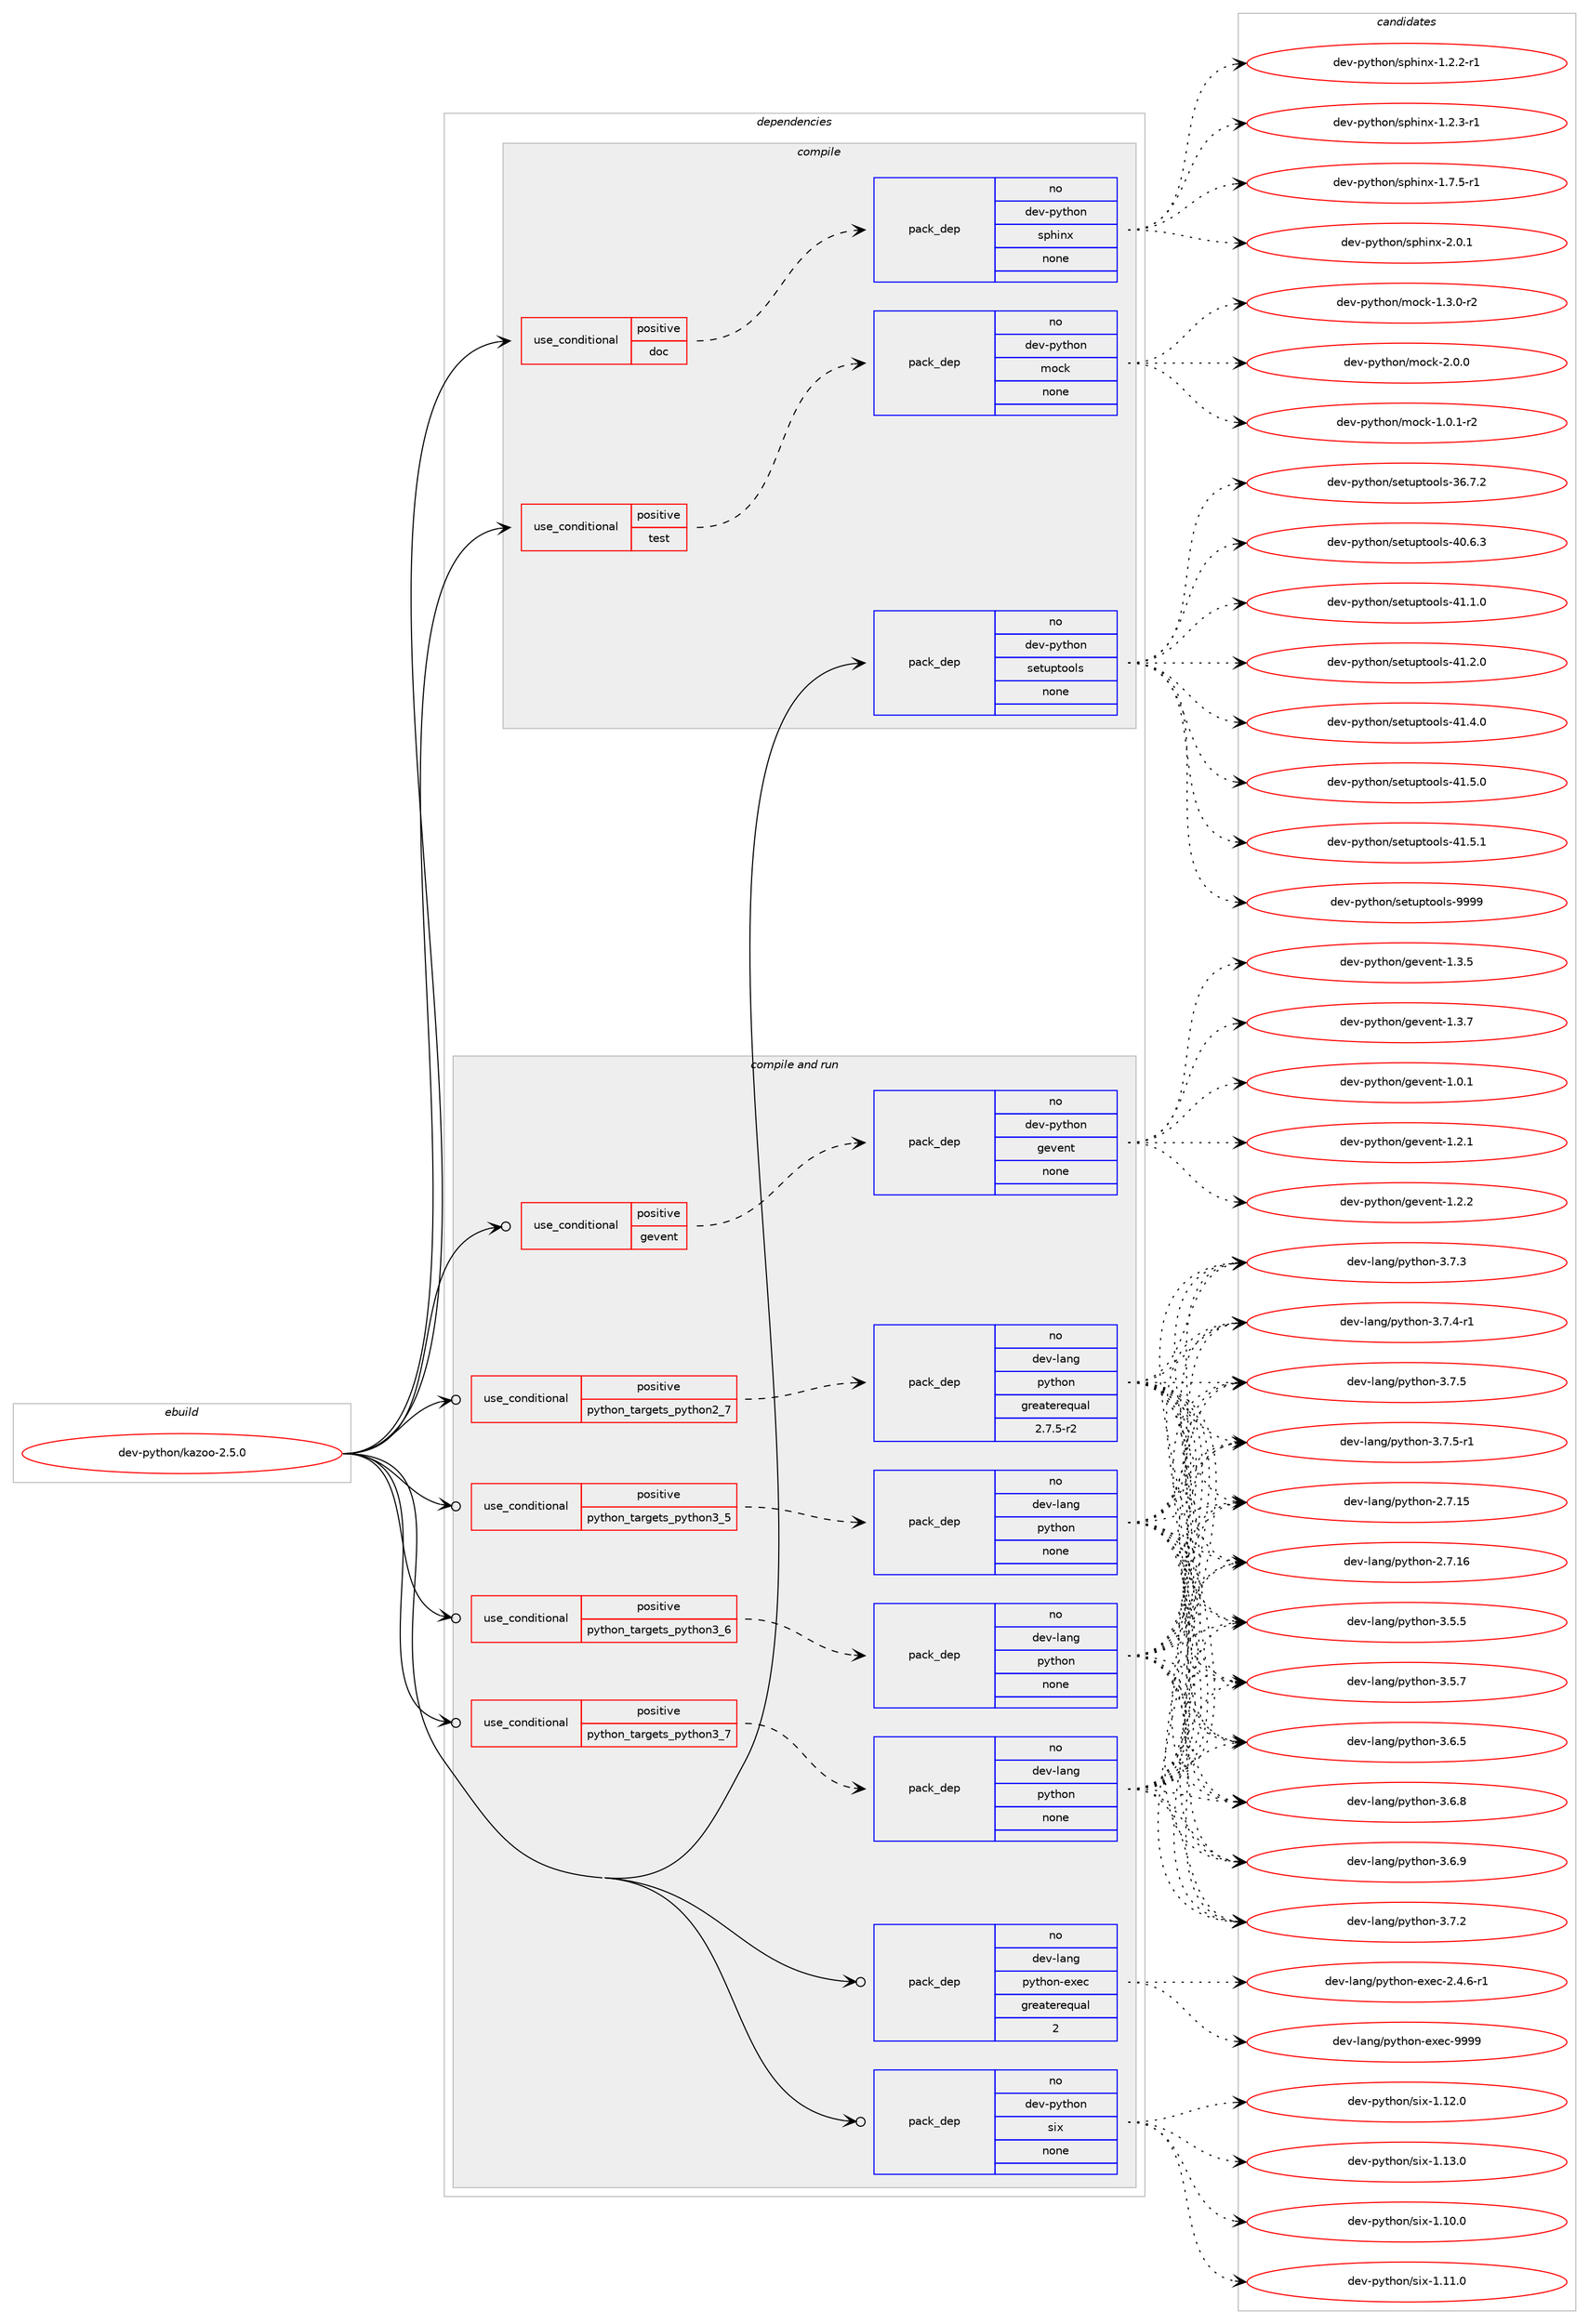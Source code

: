 digraph prolog {

# *************
# Graph options
# *************

newrank=true;
concentrate=true;
compound=true;
graph [rankdir=LR,fontname=Helvetica,fontsize=10,ranksep=1.5];#, ranksep=2.5, nodesep=0.2];
edge  [arrowhead=vee];
node  [fontname=Helvetica,fontsize=10];

# **********
# The ebuild
# **********

subgraph cluster_leftcol {
color=gray;
rank=same;
label=<<i>ebuild</i>>;
id [label="dev-python/kazoo-2.5.0", color=red, width=4, href="../dev-python/kazoo-2.5.0.svg"];
}

# ****************
# The dependencies
# ****************

subgraph cluster_midcol {
color=gray;
label=<<i>dependencies</i>>;
subgraph cluster_compile {
fillcolor="#eeeeee";
style=filled;
label=<<i>compile</i>>;
subgraph cond141713 {
dependency612048 [label=<<TABLE BORDER="0" CELLBORDER="1" CELLSPACING="0" CELLPADDING="4"><TR><TD ROWSPAN="3" CELLPADDING="10">use_conditional</TD></TR><TR><TD>positive</TD></TR><TR><TD>doc</TD></TR></TABLE>>, shape=none, color=red];
subgraph pack458532 {
dependency612049 [label=<<TABLE BORDER="0" CELLBORDER="1" CELLSPACING="0" CELLPADDING="4" WIDTH="220"><TR><TD ROWSPAN="6" CELLPADDING="30">pack_dep</TD></TR><TR><TD WIDTH="110">no</TD></TR><TR><TD>dev-python</TD></TR><TR><TD>sphinx</TD></TR><TR><TD>none</TD></TR><TR><TD></TD></TR></TABLE>>, shape=none, color=blue];
}
dependency612048:e -> dependency612049:w [weight=20,style="dashed",arrowhead="vee"];
}
id:e -> dependency612048:w [weight=20,style="solid",arrowhead="vee"];
subgraph cond141714 {
dependency612050 [label=<<TABLE BORDER="0" CELLBORDER="1" CELLSPACING="0" CELLPADDING="4"><TR><TD ROWSPAN="3" CELLPADDING="10">use_conditional</TD></TR><TR><TD>positive</TD></TR><TR><TD>test</TD></TR></TABLE>>, shape=none, color=red];
subgraph pack458533 {
dependency612051 [label=<<TABLE BORDER="0" CELLBORDER="1" CELLSPACING="0" CELLPADDING="4" WIDTH="220"><TR><TD ROWSPAN="6" CELLPADDING="30">pack_dep</TD></TR><TR><TD WIDTH="110">no</TD></TR><TR><TD>dev-python</TD></TR><TR><TD>mock</TD></TR><TR><TD>none</TD></TR><TR><TD></TD></TR></TABLE>>, shape=none, color=blue];
}
dependency612050:e -> dependency612051:w [weight=20,style="dashed",arrowhead="vee"];
}
id:e -> dependency612050:w [weight=20,style="solid",arrowhead="vee"];
subgraph pack458534 {
dependency612052 [label=<<TABLE BORDER="0" CELLBORDER="1" CELLSPACING="0" CELLPADDING="4" WIDTH="220"><TR><TD ROWSPAN="6" CELLPADDING="30">pack_dep</TD></TR><TR><TD WIDTH="110">no</TD></TR><TR><TD>dev-python</TD></TR><TR><TD>setuptools</TD></TR><TR><TD>none</TD></TR><TR><TD></TD></TR></TABLE>>, shape=none, color=blue];
}
id:e -> dependency612052:w [weight=20,style="solid",arrowhead="vee"];
}
subgraph cluster_compileandrun {
fillcolor="#eeeeee";
style=filled;
label=<<i>compile and run</i>>;
subgraph cond141715 {
dependency612053 [label=<<TABLE BORDER="0" CELLBORDER="1" CELLSPACING="0" CELLPADDING="4"><TR><TD ROWSPAN="3" CELLPADDING="10">use_conditional</TD></TR><TR><TD>positive</TD></TR><TR><TD>gevent</TD></TR></TABLE>>, shape=none, color=red];
subgraph pack458535 {
dependency612054 [label=<<TABLE BORDER="0" CELLBORDER="1" CELLSPACING="0" CELLPADDING="4" WIDTH="220"><TR><TD ROWSPAN="6" CELLPADDING="30">pack_dep</TD></TR><TR><TD WIDTH="110">no</TD></TR><TR><TD>dev-python</TD></TR><TR><TD>gevent</TD></TR><TR><TD>none</TD></TR><TR><TD></TD></TR></TABLE>>, shape=none, color=blue];
}
dependency612053:e -> dependency612054:w [weight=20,style="dashed",arrowhead="vee"];
}
id:e -> dependency612053:w [weight=20,style="solid",arrowhead="odotvee"];
subgraph cond141716 {
dependency612055 [label=<<TABLE BORDER="0" CELLBORDER="1" CELLSPACING="0" CELLPADDING="4"><TR><TD ROWSPAN="3" CELLPADDING="10">use_conditional</TD></TR><TR><TD>positive</TD></TR><TR><TD>python_targets_python2_7</TD></TR></TABLE>>, shape=none, color=red];
subgraph pack458536 {
dependency612056 [label=<<TABLE BORDER="0" CELLBORDER="1" CELLSPACING="0" CELLPADDING="4" WIDTH="220"><TR><TD ROWSPAN="6" CELLPADDING="30">pack_dep</TD></TR><TR><TD WIDTH="110">no</TD></TR><TR><TD>dev-lang</TD></TR><TR><TD>python</TD></TR><TR><TD>greaterequal</TD></TR><TR><TD>2.7.5-r2</TD></TR></TABLE>>, shape=none, color=blue];
}
dependency612055:e -> dependency612056:w [weight=20,style="dashed",arrowhead="vee"];
}
id:e -> dependency612055:w [weight=20,style="solid",arrowhead="odotvee"];
subgraph cond141717 {
dependency612057 [label=<<TABLE BORDER="0" CELLBORDER="1" CELLSPACING="0" CELLPADDING="4"><TR><TD ROWSPAN="3" CELLPADDING="10">use_conditional</TD></TR><TR><TD>positive</TD></TR><TR><TD>python_targets_python3_5</TD></TR></TABLE>>, shape=none, color=red];
subgraph pack458537 {
dependency612058 [label=<<TABLE BORDER="0" CELLBORDER="1" CELLSPACING="0" CELLPADDING="4" WIDTH="220"><TR><TD ROWSPAN="6" CELLPADDING="30">pack_dep</TD></TR><TR><TD WIDTH="110">no</TD></TR><TR><TD>dev-lang</TD></TR><TR><TD>python</TD></TR><TR><TD>none</TD></TR><TR><TD></TD></TR></TABLE>>, shape=none, color=blue];
}
dependency612057:e -> dependency612058:w [weight=20,style="dashed",arrowhead="vee"];
}
id:e -> dependency612057:w [weight=20,style="solid",arrowhead="odotvee"];
subgraph cond141718 {
dependency612059 [label=<<TABLE BORDER="0" CELLBORDER="1" CELLSPACING="0" CELLPADDING="4"><TR><TD ROWSPAN="3" CELLPADDING="10">use_conditional</TD></TR><TR><TD>positive</TD></TR><TR><TD>python_targets_python3_6</TD></TR></TABLE>>, shape=none, color=red];
subgraph pack458538 {
dependency612060 [label=<<TABLE BORDER="0" CELLBORDER="1" CELLSPACING="0" CELLPADDING="4" WIDTH="220"><TR><TD ROWSPAN="6" CELLPADDING="30">pack_dep</TD></TR><TR><TD WIDTH="110">no</TD></TR><TR><TD>dev-lang</TD></TR><TR><TD>python</TD></TR><TR><TD>none</TD></TR><TR><TD></TD></TR></TABLE>>, shape=none, color=blue];
}
dependency612059:e -> dependency612060:w [weight=20,style="dashed",arrowhead="vee"];
}
id:e -> dependency612059:w [weight=20,style="solid",arrowhead="odotvee"];
subgraph cond141719 {
dependency612061 [label=<<TABLE BORDER="0" CELLBORDER="1" CELLSPACING="0" CELLPADDING="4"><TR><TD ROWSPAN="3" CELLPADDING="10">use_conditional</TD></TR><TR><TD>positive</TD></TR><TR><TD>python_targets_python3_7</TD></TR></TABLE>>, shape=none, color=red];
subgraph pack458539 {
dependency612062 [label=<<TABLE BORDER="0" CELLBORDER="1" CELLSPACING="0" CELLPADDING="4" WIDTH="220"><TR><TD ROWSPAN="6" CELLPADDING="30">pack_dep</TD></TR><TR><TD WIDTH="110">no</TD></TR><TR><TD>dev-lang</TD></TR><TR><TD>python</TD></TR><TR><TD>none</TD></TR><TR><TD></TD></TR></TABLE>>, shape=none, color=blue];
}
dependency612061:e -> dependency612062:w [weight=20,style="dashed",arrowhead="vee"];
}
id:e -> dependency612061:w [weight=20,style="solid",arrowhead="odotvee"];
subgraph pack458540 {
dependency612063 [label=<<TABLE BORDER="0" CELLBORDER="1" CELLSPACING="0" CELLPADDING="4" WIDTH="220"><TR><TD ROWSPAN="6" CELLPADDING="30">pack_dep</TD></TR><TR><TD WIDTH="110">no</TD></TR><TR><TD>dev-lang</TD></TR><TR><TD>python-exec</TD></TR><TR><TD>greaterequal</TD></TR><TR><TD>2</TD></TR></TABLE>>, shape=none, color=blue];
}
id:e -> dependency612063:w [weight=20,style="solid",arrowhead="odotvee"];
subgraph pack458541 {
dependency612064 [label=<<TABLE BORDER="0" CELLBORDER="1" CELLSPACING="0" CELLPADDING="4" WIDTH="220"><TR><TD ROWSPAN="6" CELLPADDING="30">pack_dep</TD></TR><TR><TD WIDTH="110">no</TD></TR><TR><TD>dev-python</TD></TR><TR><TD>six</TD></TR><TR><TD>none</TD></TR><TR><TD></TD></TR></TABLE>>, shape=none, color=blue];
}
id:e -> dependency612064:w [weight=20,style="solid",arrowhead="odotvee"];
}
subgraph cluster_run {
fillcolor="#eeeeee";
style=filled;
label=<<i>run</i>>;
}
}

# **************
# The candidates
# **************

subgraph cluster_choices {
rank=same;
color=gray;
label=<<i>candidates</i>>;

subgraph choice458532 {
color=black;
nodesep=1;
choice10010111845112121116104111110471151121041051101204549465046504511449 [label="dev-python/sphinx-1.2.2-r1", color=red, width=4,href="../dev-python/sphinx-1.2.2-r1.svg"];
choice10010111845112121116104111110471151121041051101204549465046514511449 [label="dev-python/sphinx-1.2.3-r1", color=red, width=4,href="../dev-python/sphinx-1.2.3-r1.svg"];
choice10010111845112121116104111110471151121041051101204549465546534511449 [label="dev-python/sphinx-1.7.5-r1", color=red, width=4,href="../dev-python/sphinx-1.7.5-r1.svg"];
choice1001011184511212111610411111047115112104105110120455046484649 [label="dev-python/sphinx-2.0.1", color=red, width=4,href="../dev-python/sphinx-2.0.1.svg"];
dependency612049:e -> choice10010111845112121116104111110471151121041051101204549465046504511449:w [style=dotted,weight="100"];
dependency612049:e -> choice10010111845112121116104111110471151121041051101204549465046514511449:w [style=dotted,weight="100"];
dependency612049:e -> choice10010111845112121116104111110471151121041051101204549465546534511449:w [style=dotted,weight="100"];
dependency612049:e -> choice1001011184511212111610411111047115112104105110120455046484649:w [style=dotted,weight="100"];
}
subgraph choice458533 {
color=black;
nodesep=1;
choice1001011184511212111610411111047109111991074549464846494511450 [label="dev-python/mock-1.0.1-r2", color=red, width=4,href="../dev-python/mock-1.0.1-r2.svg"];
choice1001011184511212111610411111047109111991074549465146484511450 [label="dev-python/mock-1.3.0-r2", color=red, width=4,href="../dev-python/mock-1.3.0-r2.svg"];
choice100101118451121211161041111104710911199107455046484648 [label="dev-python/mock-2.0.0", color=red, width=4,href="../dev-python/mock-2.0.0.svg"];
dependency612051:e -> choice1001011184511212111610411111047109111991074549464846494511450:w [style=dotted,weight="100"];
dependency612051:e -> choice1001011184511212111610411111047109111991074549465146484511450:w [style=dotted,weight="100"];
dependency612051:e -> choice100101118451121211161041111104710911199107455046484648:w [style=dotted,weight="100"];
}
subgraph choice458534 {
color=black;
nodesep=1;
choice100101118451121211161041111104711510111611711211611111110811545515446554650 [label="dev-python/setuptools-36.7.2", color=red, width=4,href="../dev-python/setuptools-36.7.2.svg"];
choice100101118451121211161041111104711510111611711211611111110811545524846544651 [label="dev-python/setuptools-40.6.3", color=red, width=4,href="../dev-python/setuptools-40.6.3.svg"];
choice100101118451121211161041111104711510111611711211611111110811545524946494648 [label="dev-python/setuptools-41.1.0", color=red, width=4,href="../dev-python/setuptools-41.1.0.svg"];
choice100101118451121211161041111104711510111611711211611111110811545524946504648 [label="dev-python/setuptools-41.2.0", color=red, width=4,href="../dev-python/setuptools-41.2.0.svg"];
choice100101118451121211161041111104711510111611711211611111110811545524946524648 [label="dev-python/setuptools-41.4.0", color=red, width=4,href="../dev-python/setuptools-41.4.0.svg"];
choice100101118451121211161041111104711510111611711211611111110811545524946534648 [label="dev-python/setuptools-41.5.0", color=red, width=4,href="../dev-python/setuptools-41.5.0.svg"];
choice100101118451121211161041111104711510111611711211611111110811545524946534649 [label="dev-python/setuptools-41.5.1", color=red, width=4,href="../dev-python/setuptools-41.5.1.svg"];
choice10010111845112121116104111110471151011161171121161111111081154557575757 [label="dev-python/setuptools-9999", color=red, width=4,href="../dev-python/setuptools-9999.svg"];
dependency612052:e -> choice100101118451121211161041111104711510111611711211611111110811545515446554650:w [style=dotted,weight="100"];
dependency612052:e -> choice100101118451121211161041111104711510111611711211611111110811545524846544651:w [style=dotted,weight="100"];
dependency612052:e -> choice100101118451121211161041111104711510111611711211611111110811545524946494648:w [style=dotted,weight="100"];
dependency612052:e -> choice100101118451121211161041111104711510111611711211611111110811545524946504648:w [style=dotted,weight="100"];
dependency612052:e -> choice100101118451121211161041111104711510111611711211611111110811545524946524648:w [style=dotted,weight="100"];
dependency612052:e -> choice100101118451121211161041111104711510111611711211611111110811545524946534648:w [style=dotted,weight="100"];
dependency612052:e -> choice100101118451121211161041111104711510111611711211611111110811545524946534649:w [style=dotted,weight="100"];
dependency612052:e -> choice10010111845112121116104111110471151011161171121161111111081154557575757:w [style=dotted,weight="100"];
}
subgraph choice458535 {
color=black;
nodesep=1;
choice1001011184511212111610411111047103101118101110116454946484649 [label="dev-python/gevent-1.0.1", color=red, width=4,href="../dev-python/gevent-1.0.1.svg"];
choice1001011184511212111610411111047103101118101110116454946504649 [label="dev-python/gevent-1.2.1", color=red, width=4,href="../dev-python/gevent-1.2.1.svg"];
choice1001011184511212111610411111047103101118101110116454946504650 [label="dev-python/gevent-1.2.2", color=red, width=4,href="../dev-python/gevent-1.2.2.svg"];
choice1001011184511212111610411111047103101118101110116454946514653 [label="dev-python/gevent-1.3.5", color=red, width=4,href="../dev-python/gevent-1.3.5.svg"];
choice1001011184511212111610411111047103101118101110116454946514655 [label="dev-python/gevent-1.3.7", color=red, width=4,href="../dev-python/gevent-1.3.7.svg"];
dependency612054:e -> choice1001011184511212111610411111047103101118101110116454946484649:w [style=dotted,weight="100"];
dependency612054:e -> choice1001011184511212111610411111047103101118101110116454946504649:w [style=dotted,weight="100"];
dependency612054:e -> choice1001011184511212111610411111047103101118101110116454946504650:w [style=dotted,weight="100"];
dependency612054:e -> choice1001011184511212111610411111047103101118101110116454946514653:w [style=dotted,weight="100"];
dependency612054:e -> choice1001011184511212111610411111047103101118101110116454946514655:w [style=dotted,weight="100"];
}
subgraph choice458536 {
color=black;
nodesep=1;
choice10010111845108971101034711212111610411111045504655464953 [label="dev-lang/python-2.7.15", color=red, width=4,href="../dev-lang/python-2.7.15.svg"];
choice10010111845108971101034711212111610411111045504655464954 [label="dev-lang/python-2.7.16", color=red, width=4,href="../dev-lang/python-2.7.16.svg"];
choice100101118451089711010347112121116104111110455146534653 [label="dev-lang/python-3.5.5", color=red, width=4,href="../dev-lang/python-3.5.5.svg"];
choice100101118451089711010347112121116104111110455146534655 [label="dev-lang/python-3.5.7", color=red, width=4,href="../dev-lang/python-3.5.7.svg"];
choice100101118451089711010347112121116104111110455146544653 [label="dev-lang/python-3.6.5", color=red, width=4,href="../dev-lang/python-3.6.5.svg"];
choice100101118451089711010347112121116104111110455146544656 [label="dev-lang/python-3.6.8", color=red, width=4,href="../dev-lang/python-3.6.8.svg"];
choice100101118451089711010347112121116104111110455146544657 [label="dev-lang/python-3.6.9", color=red, width=4,href="../dev-lang/python-3.6.9.svg"];
choice100101118451089711010347112121116104111110455146554650 [label="dev-lang/python-3.7.2", color=red, width=4,href="../dev-lang/python-3.7.2.svg"];
choice100101118451089711010347112121116104111110455146554651 [label="dev-lang/python-3.7.3", color=red, width=4,href="../dev-lang/python-3.7.3.svg"];
choice1001011184510897110103471121211161041111104551465546524511449 [label="dev-lang/python-3.7.4-r1", color=red, width=4,href="../dev-lang/python-3.7.4-r1.svg"];
choice100101118451089711010347112121116104111110455146554653 [label="dev-lang/python-3.7.5", color=red, width=4,href="../dev-lang/python-3.7.5.svg"];
choice1001011184510897110103471121211161041111104551465546534511449 [label="dev-lang/python-3.7.5-r1", color=red, width=4,href="../dev-lang/python-3.7.5-r1.svg"];
dependency612056:e -> choice10010111845108971101034711212111610411111045504655464953:w [style=dotted,weight="100"];
dependency612056:e -> choice10010111845108971101034711212111610411111045504655464954:w [style=dotted,weight="100"];
dependency612056:e -> choice100101118451089711010347112121116104111110455146534653:w [style=dotted,weight="100"];
dependency612056:e -> choice100101118451089711010347112121116104111110455146534655:w [style=dotted,weight="100"];
dependency612056:e -> choice100101118451089711010347112121116104111110455146544653:w [style=dotted,weight="100"];
dependency612056:e -> choice100101118451089711010347112121116104111110455146544656:w [style=dotted,weight="100"];
dependency612056:e -> choice100101118451089711010347112121116104111110455146544657:w [style=dotted,weight="100"];
dependency612056:e -> choice100101118451089711010347112121116104111110455146554650:w [style=dotted,weight="100"];
dependency612056:e -> choice100101118451089711010347112121116104111110455146554651:w [style=dotted,weight="100"];
dependency612056:e -> choice1001011184510897110103471121211161041111104551465546524511449:w [style=dotted,weight="100"];
dependency612056:e -> choice100101118451089711010347112121116104111110455146554653:w [style=dotted,weight="100"];
dependency612056:e -> choice1001011184510897110103471121211161041111104551465546534511449:w [style=dotted,weight="100"];
}
subgraph choice458537 {
color=black;
nodesep=1;
choice10010111845108971101034711212111610411111045504655464953 [label="dev-lang/python-2.7.15", color=red, width=4,href="../dev-lang/python-2.7.15.svg"];
choice10010111845108971101034711212111610411111045504655464954 [label="dev-lang/python-2.7.16", color=red, width=4,href="../dev-lang/python-2.7.16.svg"];
choice100101118451089711010347112121116104111110455146534653 [label="dev-lang/python-3.5.5", color=red, width=4,href="../dev-lang/python-3.5.5.svg"];
choice100101118451089711010347112121116104111110455146534655 [label="dev-lang/python-3.5.7", color=red, width=4,href="../dev-lang/python-3.5.7.svg"];
choice100101118451089711010347112121116104111110455146544653 [label="dev-lang/python-3.6.5", color=red, width=4,href="../dev-lang/python-3.6.5.svg"];
choice100101118451089711010347112121116104111110455146544656 [label="dev-lang/python-3.6.8", color=red, width=4,href="../dev-lang/python-3.6.8.svg"];
choice100101118451089711010347112121116104111110455146544657 [label="dev-lang/python-3.6.9", color=red, width=4,href="../dev-lang/python-3.6.9.svg"];
choice100101118451089711010347112121116104111110455146554650 [label="dev-lang/python-3.7.2", color=red, width=4,href="../dev-lang/python-3.7.2.svg"];
choice100101118451089711010347112121116104111110455146554651 [label="dev-lang/python-3.7.3", color=red, width=4,href="../dev-lang/python-3.7.3.svg"];
choice1001011184510897110103471121211161041111104551465546524511449 [label="dev-lang/python-3.7.4-r1", color=red, width=4,href="../dev-lang/python-3.7.4-r1.svg"];
choice100101118451089711010347112121116104111110455146554653 [label="dev-lang/python-3.7.5", color=red, width=4,href="../dev-lang/python-3.7.5.svg"];
choice1001011184510897110103471121211161041111104551465546534511449 [label="dev-lang/python-3.7.5-r1", color=red, width=4,href="../dev-lang/python-3.7.5-r1.svg"];
dependency612058:e -> choice10010111845108971101034711212111610411111045504655464953:w [style=dotted,weight="100"];
dependency612058:e -> choice10010111845108971101034711212111610411111045504655464954:w [style=dotted,weight="100"];
dependency612058:e -> choice100101118451089711010347112121116104111110455146534653:w [style=dotted,weight="100"];
dependency612058:e -> choice100101118451089711010347112121116104111110455146534655:w [style=dotted,weight="100"];
dependency612058:e -> choice100101118451089711010347112121116104111110455146544653:w [style=dotted,weight="100"];
dependency612058:e -> choice100101118451089711010347112121116104111110455146544656:w [style=dotted,weight="100"];
dependency612058:e -> choice100101118451089711010347112121116104111110455146544657:w [style=dotted,weight="100"];
dependency612058:e -> choice100101118451089711010347112121116104111110455146554650:w [style=dotted,weight="100"];
dependency612058:e -> choice100101118451089711010347112121116104111110455146554651:w [style=dotted,weight="100"];
dependency612058:e -> choice1001011184510897110103471121211161041111104551465546524511449:w [style=dotted,weight="100"];
dependency612058:e -> choice100101118451089711010347112121116104111110455146554653:w [style=dotted,weight="100"];
dependency612058:e -> choice1001011184510897110103471121211161041111104551465546534511449:w [style=dotted,weight="100"];
}
subgraph choice458538 {
color=black;
nodesep=1;
choice10010111845108971101034711212111610411111045504655464953 [label="dev-lang/python-2.7.15", color=red, width=4,href="../dev-lang/python-2.7.15.svg"];
choice10010111845108971101034711212111610411111045504655464954 [label="dev-lang/python-2.7.16", color=red, width=4,href="../dev-lang/python-2.7.16.svg"];
choice100101118451089711010347112121116104111110455146534653 [label="dev-lang/python-3.5.5", color=red, width=4,href="../dev-lang/python-3.5.5.svg"];
choice100101118451089711010347112121116104111110455146534655 [label="dev-lang/python-3.5.7", color=red, width=4,href="../dev-lang/python-3.5.7.svg"];
choice100101118451089711010347112121116104111110455146544653 [label="dev-lang/python-3.6.5", color=red, width=4,href="../dev-lang/python-3.6.5.svg"];
choice100101118451089711010347112121116104111110455146544656 [label="dev-lang/python-3.6.8", color=red, width=4,href="../dev-lang/python-3.6.8.svg"];
choice100101118451089711010347112121116104111110455146544657 [label="dev-lang/python-3.6.9", color=red, width=4,href="../dev-lang/python-3.6.9.svg"];
choice100101118451089711010347112121116104111110455146554650 [label="dev-lang/python-3.7.2", color=red, width=4,href="../dev-lang/python-3.7.2.svg"];
choice100101118451089711010347112121116104111110455146554651 [label="dev-lang/python-3.7.3", color=red, width=4,href="../dev-lang/python-3.7.3.svg"];
choice1001011184510897110103471121211161041111104551465546524511449 [label="dev-lang/python-3.7.4-r1", color=red, width=4,href="../dev-lang/python-3.7.4-r1.svg"];
choice100101118451089711010347112121116104111110455146554653 [label="dev-lang/python-3.7.5", color=red, width=4,href="../dev-lang/python-3.7.5.svg"];
choice1001011184510897110103471121211161041111104551465546534511449 [label="dev-lang/python-3.7.5-r1", color=red, width=4,href="../dev-lang/python-3.7.5-r1.svg"];
dependency612060:e -> choice10010111845108971101034711212111610411111045504655464953:w [style=dotted,weight="100"];
dependency612060:e -> choice10010111845108971101034711212111610411111045504655464954:w [style=dotted,weight="100"];
dependency612060:e -> choice100101118451089711010347112121116104111110455146534653:w [style=dotted,weight="100"];
dependency612060:e -> choice100101118451089711010347112121116104111110455146534655:w [style=dotted,weight="100"];
dependency612060:e -> choice100101118451089711010347112121116104111110455146544653:w [style=dotted,weight="100"];
dependency612060:e -> choice100101118451089711010347112121116104111110455146544656:w [style=dotted,weight="100"];
dependency612060:e -> choice100101118451089711010347112121116104111110455146544657:w [style=dotted,weight="100"];
dependency612060:e -> choice100101118451089711010347112121116104111110455146554650:w [style=dotted,weight="100"];
dependency612060:e -> choice100101118451089711010347112121116104111110455146554651:w [style=dotted,weight="100"];
dependency612060:e -> choice1001011184510897110103471121211161041111104551465546524511449:w [style=dotted,weight="100"];
dependency612060:e -> choice100101118451089711010347112121116104111110455146554653:w [style=dotted,weight="100"];
dependency612060:e -> choice1001011184510897110103471121211161041111104551465546534511449:w [style=dotted,weight="100"];
}
subgraph choice458539 {
color=black;
nodesep=1;
choice10010111845108971101034711212111610411111045504655464953 [label="dev-lang/python-2.7.15", color=red, width=4,href="../dev-lang/python-2.7.15.svg"];
choice10010111845108971101034711212111610411111045504655464954 [label="dev-lang/python-2.7.16", color=red, width=4,href="../dev-lang/python-2.7.16.svg"];
choice100101118451089711010347112121116104111110455146534653 [label="dev-lang/python-3.5.5", color=red, width=4,href="../dev-lang/python-3.5.5.svg"];
choice100101118451089711010347112121116104111110455146534655 [label="dev-lang/python-3.5.7", color=red, width=4,href="../dev-lang/python-3.5.7.svg"];
choice100101118451089711010347112121116104111110455146544653 [label="dev-lang/python-3.6.5", color=red, width=4,href="../dev-lang/python-3.6.5.svg"];
choice100101118451089711010347112121116104111110455146544656 [label="dev-lang/python-3.6.8", color=red, width=4,href="../dev-lang/python-3.6.8.svg"];
choice100101118451089711010347112121116104111110455146544657 [label="dev-lang/python-3.6.9", color=red, width=4,href="../dev-lang/python-3.6.9.svg"];
choice100101118451089711010347112121116104111110455146554650 [label="dev-lang/python-3.7.2", color=red, width=4,href="../dev-lang/python-3.7.2.svg"];
choice100101118451089711010347112121116104111110455146554651 [label="dev-lang/python-3.7.3", color=red, width=4,href="../dev-lang/python-3.7.3.svg"];
choice1001011184510897110103471121211161041111104551465546524511449 [label="dev-lang/python-3.7.4-r1", color=red, width=4,href="../dev-lang/python-3.7.4-r1.svg"];
choice100101118451089711010347112121116104111110455146554653 [label="dev-lang/python-3.7.5", color=red, width=4,href="../dev-lang/python-3.7.5.svg"];
choice1001011184510897110103471121211161041111104551465546534511449 [label="dev-lang/python-3.7.5-r1", color=red, width=4,href="../dev-lang/python-3.7.5-r1.svg"];
dependency612062:e -> choice10010111845108971101034711212111610411111045504655464953:w [style=dotted,weight="100"];
dependency612062:e -> choice10010111845108971101034711212111610411111045504655464954:w [style=dotted,weight="100"];
dependency612062:e -> choice100101118451089711010347112121116104111110455146534653:w [style=dotted,weight="100"];
dependency612062:e -> choice100101118451089711010347112121116104111110455146534655:w [style=dotted,weight="100"];
dependency612062:e -> choice100101118451089711010347112121116104111110455146544653:w [style=dotted,weight="100"];
dependency612062:e -> choice100101118451089711010347112121116104111110455146544656:w [style=dotted,weight="100"];
dependency612062:e -> choice100101118451089711010347112121116104111110455146544657:w [style=dotted,weight="100"];
dependency612062:e -> choice100101118451089711010347112121116104111110455146554650:w [style=dotted,weight="100"];
dependency612062:e -> choice100101118451089711010347112121116104111110455146554651:w [style=dotted,weight="100"];
dependency612062:e -> choice1001011184510897110103471121211161041111104551465546524511449:w [style=dotted,weight="100"];
dependency612062:e -> choice100101118451089711010347112121116104111110455146554653:w [style=dotted,weight="100"];
dependency612062:e -> choice1001011184510897110103471121211161041111104551465546534511449:w [style=dotted,weight="100"];
}
subgraph choice458540 {
color=black;
nodesep=1;
choice10010111845108971101034711212111610411111045101120101994550465246544511449 [label="dev-lang/python-exec-2.4.6-r1", color=red, width=4,href="../dev-lang/python-exec-2.4.6-r1.svg"];
choice10010111845108971101034711212111610411111045101120101994557575757 [label="dev-lang/python-exec-9999", color=red, width=4,href="../dev-lang/python-exec-9999.svg"];
dependency612063:e -> choice10010111845108971101034711212111610411111045101120101994550465246544511449:w [style=dotted,weight="100"];
dependency612063:e -> choice10010111845108971101034711212111610411111045101120101994557575757:w [style=dotted,weight="100"];
}
subgraph choice458541 {
color=black;
nodesep=1;
choice100101118451121211161041111104711510512045494649484648 [label="dev-python/six-1.10.0", color=red, width=4,href="../dev-python/six-1.10.0.svg"];
choice100101118451121211161041111104711510512045494649494648 [label="dev-python/six-1.11.0", color=red, width=4,href="../dev-python/six-1.11.0.svg"];
choice100101118451121211161041111104711510512045494649504648 [label="dev-python/six-1.12.0", color=red, width=4,href="../dev-python/six-1.12.0.svg"];
choice100101118451121211161041111104711510512045494649514648 [label="dev-python/six-1.13.0", color=red, width=4,href="../dev-python/six-1.13.0.svg"];
dependency612064:e -> choice100101118451121211161041111104711510512045494649484648:w [style=dotted,weight="100"];
dependency612064:e -> choice100101118451121211161041111104711510512045494649494648:w [style=dotted,weight="100"];
dependency612064:e -> choice100101118451121211161041111104711510512045494649504648:w [style=dotted,weight="100"];
dependency612064:e -> choice100101118451121211161041111104711510512045494649514648:w [style=dotted,weight="100"];
}
}

}
